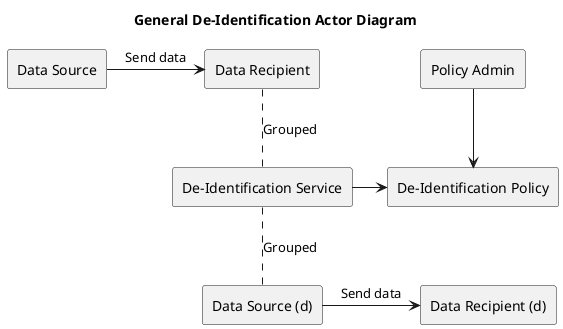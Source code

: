 @startuml
title General De-Identification Actor Diagram
agent "Data Source" as DocumentSource 
agent "Data Recipient (d)" as DocumentRecipientD
agent "Data Recipient" as DocumentRecipient
agent "De-Identification Service" as DeId
agent "Policy Admin" as admin
agent "De-Identification Policy" as Policy
agent "Data Source (d)" as DocumentSourceD

DocumentSource -> DocumentRecipient : "Send data"
DocumentRecipient .. DeId: "Grouped"
DeId .. DocumentSourceD: "Grouped"
DeId -right-> Policy
admin -down-> Policy
DocumentSourceD -> DocumentRecipientD : "Send data"
@enduml